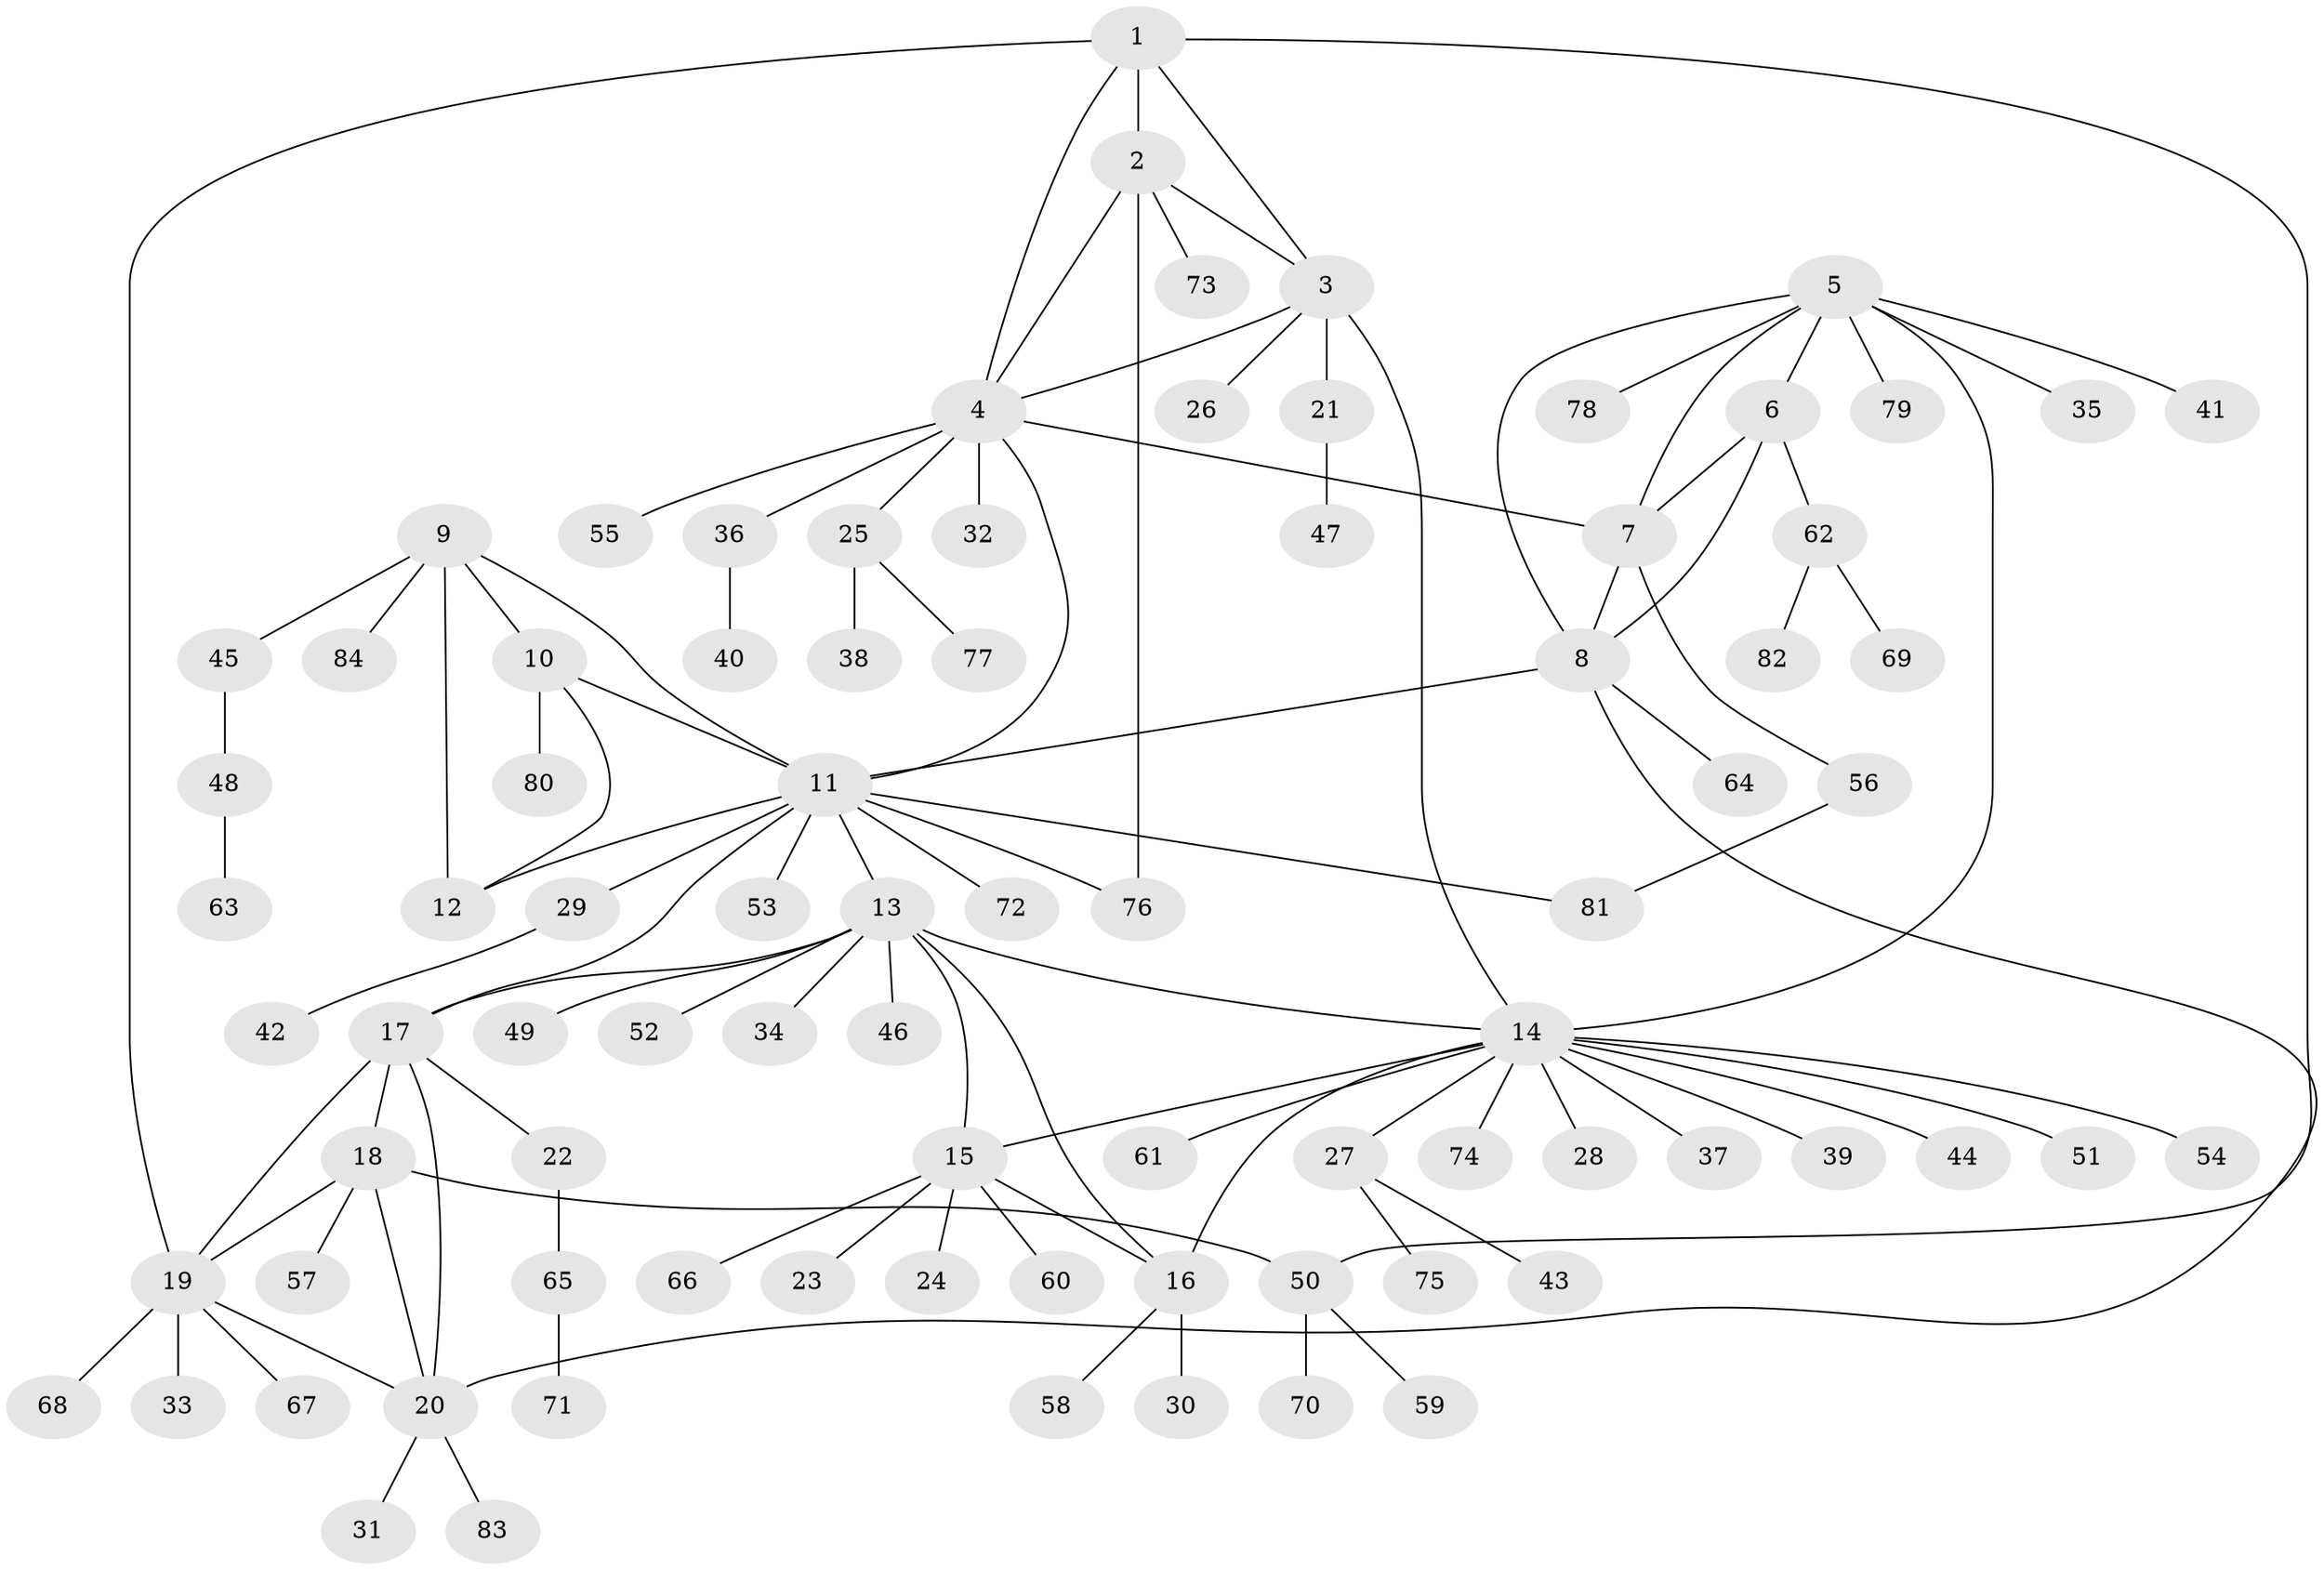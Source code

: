// coarse degree distribution, {9: 0.015873015873015872, 7: 0.015873015873015872, 10: 0.015873015873015872, 6: 0.031746031746031744, 11: 0.031746031746031744, 2: 0.1111111111111111, 17: 0.015873015873015872, 3: 0.047619047619047616, 4: 0.015873015873015872, 5: 0.015873015873015872, 1: 0.6825396825396826}
// Generated by graph-tools (version 1.1) at 2025/42/03/06/25 10:42:15]
// undirected, 84 vertices, 107 edges
graph export_dot {
graph [start="1"]
  node [color=gray90,style=filled];
  1;
  2;
  3;
  4;
  5;
  6;
  7;
  8;
  9;
  10;
  11;
  12;
  13;
  14;
  15;
  16;
  17;
  18;
  19;
  20;
  21;
  22;
  23;
  24;
  25;
  26;
  27;
  28;
  29;
  30;
  31;
  32;
  33;
  34;
  35;
  36;
  37;
  38;
  39;
  40;
  41;
  42;
  43;
  44;
  45;
  46;
  47;
  48;
  49;
  50;
  51;
  52;
  53;
  54;
  55;
  56;
  57;
  58;
  59;
  60;
  61;
  62;
  63;
  64;
  65;
  66;
  67;
  68;
  69;
  70;
  71;
  72;
  73;
  74;
  75;
  76;
  77;
  78;
  79;
  80;
  81;
  82;
  83;
  84;
  1 -- 2;
  1 -- 3;
  1 -- 4;
  1 -- 19;
  1 -- 50;
  2 -- 3;
  2 -- 4;
  2 -- 73;
  2 -- 76;
  3 -- 4;
  3 -- 14;
  3 -- 21;
  3 -- 26;
  4 -- 7;
  4 -- 11;
  4 -- 25;
  4 -- 32;
  4 -- 36;
  4 -- 55;
  5 -- 6;
  5 -- 7;
  5 -- 8;
  5 -- 14;
  5 -- 35;
  5 -- 41;
  5 -- 78;
  5 -- 79;
  6 -- 7;
  6 -- 8;
  6 -- 62;
  7 -- 8;
  7 -- 56;
  8 -- 11;
  8 -- 20;
  8 -- 64;
  9 -- 10;
  9 -- 11;
  9 -- 12;
  9 -- 45;
  9 -- 84;
  10 -- 11;
  10 -- 12;
  10 -- 80;
  11 -- 12;
  11 -- 13;
  11 -- 17;
  11 -- 29;
  11 -- 53;
  11 -- 72;
  11 -- 76;
  11 -- 81;
  13 -- 14;
  13 -- 15;
  13 -- 16;
  13 -- 17;
  13 -- 34;
  13 -- 46;
  13 -- 49;
  13 -- 52;
  14 -- 15;
  14 -- 16;
  14 -- 27;
  14 -- 28;
  14 -- 37;
  14 -- 39;
  14 -- 44;
  14 -- 51;
  14 -- 54;
  14 -- 61;
  14 -- 74;
  15 -- 16;
  15 -- 23;
  15 -- 24;
  15 -- 60;
  15 -- 66;
  16 -- 30;
  16 -- 58;
  17 -- 18;
  17 -- 19;
  17 -- 20;
  17 -- 22;
  18 -- 19;
  18 -- 20;
  18 -- 50;
  18 -- 57;
  19 -- 20;
  19 -- 33;
  19 -- 67;
  19 -- 68;
  20 -- 31;
  20 -- 83;
  21 -- 47;
  22 -- 65;
  25 -- 38;
  25 -- 77;
  27 -- 43;
  27 -- 75;
  29 -- 42;
  36 -- 40;
  45 -- 48;
  48 -- 63;
  50 -- 59;
  50 -- 70;
  56 -- 81;
  62 -- 69;
  62 -- 82;
  65 -- 71;
}

